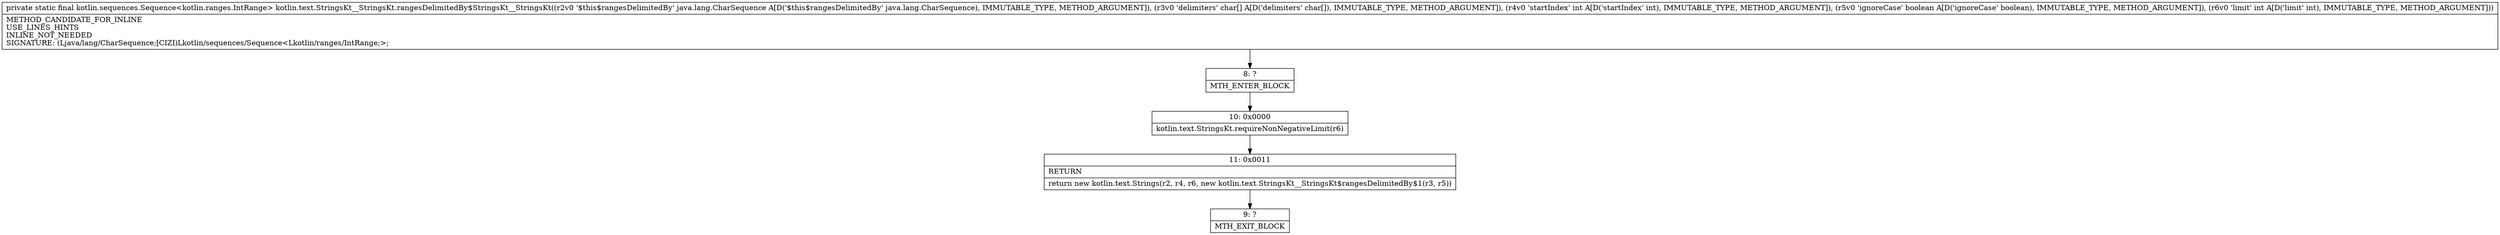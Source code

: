 digraph "CFG forkotlin.text.StringsKt__StringsKt.rangesDelimitedBy$StringsKt__StringsKt(Ljava\/lang\/CharSequence;[CIZI)Lkotlin\/sequences\/Sequence;" {
Node_8 [shape=record,label="{8\:\ ?|MTH_ENTER_BLOCK\l}"];
Node_10 [shape=record,label="{10\:\ 0x0000|kotlin.text.StringsKt.requireNonNegativeLimit(r6)\l}"];
Node_11 [shape=record,label="{11\:\ 0x0011|RETURN\l|return new kotlin.text.Strings(r2, r4, r6, new kotlin.text.StringsKt__StringsKt$rangesDelimitedBy$1(r3, r5))\l}"];
Node_9 [shape=record,label="{9\:\ ?|MTH_EXIT_BLOCK\l}"];
MethodNode[shape=record,label="{private static final kotlin.sequences.Sequence\<kotlin.ranges.IntRange\> kotlin.text.StringsKt__StringsKt.rangesDelimitedBy$StringsKt__StringsKt((r2v0 '$this$rangesDelimitedBy' java.lang.CharSequence A[D('$this$rangesDelimitedBy' java.lang.CharSequence), IMMUTABLE_TYPE, METHOD_ARGUMENT]), (r3v0 'delimiters' char[] A[D('delimiters' char[]), IMMUTABLE_TYPE, METHOD_ARGUMENT]), (r4v0 'startIndex' int A[D('startIndex' int), IMMUTABLE_TYPE, METHOD_ARGUMENT]), (r5v0 'ignoreCase' boolean A[D('ignoreCase' boolean), IMMUTABLE_TYPE, METHOD_ARGUMENT]), (r6v0 'limit' int A[D('limit' int), IMMUTABLE_TYPE, METHOD_ARGUMENT]))  | METHOD_CANDIDATE_FOR_INLINE\lUSE_LINES_HINTS\lINLINE_NOT_NEEDED\lSIGNATURE: (Ljava\/lang\/CharSequence;[CIZI)Lkotlin\/sequences\/Sequence\<Lkotlin\/ranges\/IntRange;\>;\l}"];
MethodNode -> Node_8;Node_8 -> Node_10;
Node_10 -> Node_11;
Node_11 -> Node_9;
}

